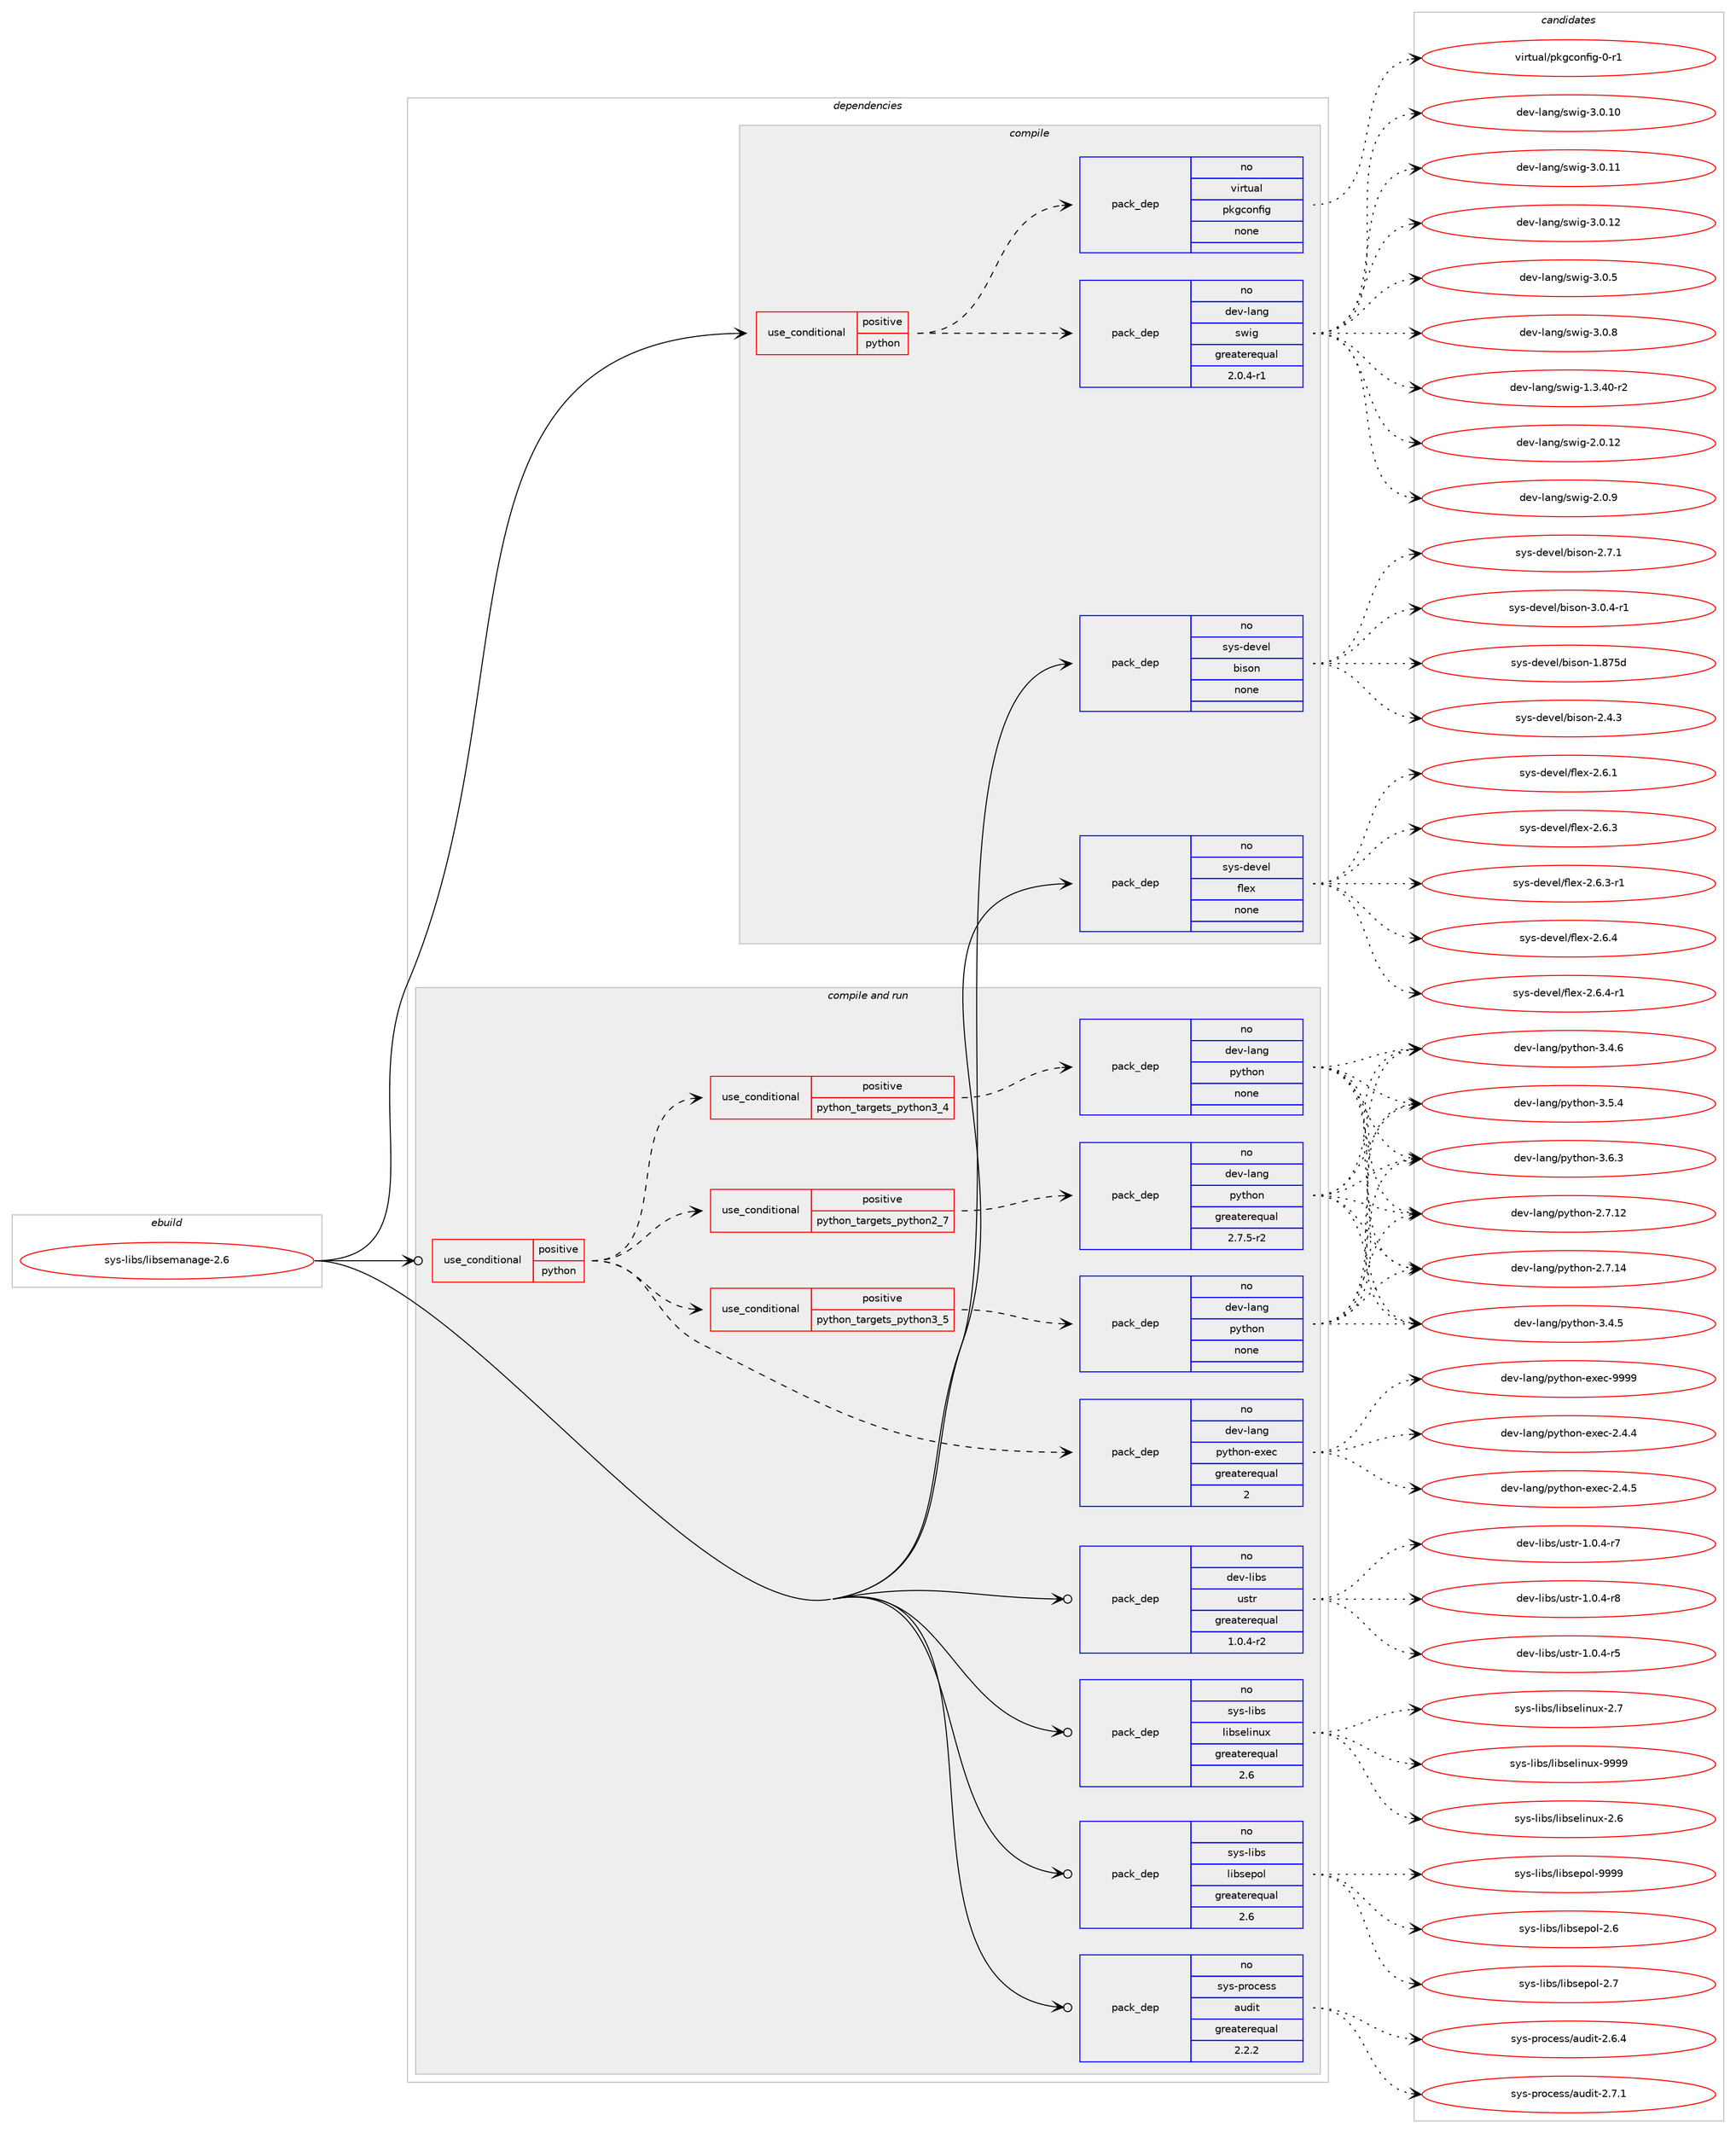 digraph prolog {

# *************
# Graph options
# *************

newrank=true;
concentrate=true;
compound=true;
graph [rankdir=LR,fontname=Helvetica,fontsize=10,ranksep=1.5];#, ranksep=2.5, nodesep=0.2];
edge  [arrowhead=vee];
node  [fontname=Helvetica,fontsize=10];

# **********
# The ebuild
# **********

subgraph cluster_leftcol {
color=gray;
rank=same;
label=<<i>ebuild</i>>;
id [label="sys-libs/libsemanage-2.6", color=red, width=4, href="../sys-libs/libsemanage-2.6.svg"];
}

# ****************
# The dependencies
# ****************

subgraph cluster_midcol {
color=gray;
label=<<i>dependencies</i>>;
subgraph cluster_compile {
fillcolor="#eeeeee";
style=filled;
label=<<i>compile</i>>;
subgraph cond118383 {
dependency495224 [label=<<TABLE BORDER="0" CELLBORDER="1" CELLSPACING="0" CELLPADDING="4"><TR><TD ROWSPAN="3" CELLPADDING="10">use_conditional</TD></TR><TR><TD>positive</TD></TR><TR><TD>python</TD></TR></TABLE>>, shape=none, color=red];
subgraph pack368064 {
dependency495225 [label=<<TABLE BORDER="0" CELLBORDER="1" CELLSPACING="0" CELLPADDING="4" WIDTH="220"><TR><TD ROWSPAN="6" CELLPADDING="30">pack_dep</TD></TR><TR><TD WIDTH="110">no</TD></TR><TR><TD>dev-lang</TD></TR><TR><TD>swig</TD></TR><TR><TD>greaterequal</TD></TR><TR><TD>2.0.4-r1</TD></TR></TABLE>>, shape=none, color=blue];
}
dependency495224:e -> dependency495225:w [weight=20,style="dashed",arrowhead="vee"];
subgraph pack368065 {
dependency495226 [label=<<TABLE BORDER="0" CELLBORDER="1" CELLSPACING="0" CELLPADDING="4" WIDTH="220"><TR><TD ROWSPAN="6" CELLPADDING="30">pack_dep</TD></TR><TR><TD WIDTH="110">no</TD></TR><TR><TD>virtual</TD></TR><TR><TD>pkgconfig</TD></TR><TR><TD>none</TD></TR><TR><TD></TD></TR></TABLE>>, shape=none, color=blue];
}
dependency495224:e -> dependency495226:w [weight=20,style="dashed",arrowhead="vee"];
}
id:e -> dependency495224:w [weight=20,style="solid",arrowhead="vee"];
subgraph pack368066 {
dependency495227 [label=<<TABLE BORDER="0" CELLBORDER="1" CELLSPACING="0" CELLPADDING="4" WIDTH="220"><TR><TD ROWSPAN="6" CELLPADDING="30">pack_dep</TD></TR><TR><TD WIDTH="110">no</TD></TR><TR><TD>sys-devel</TD></TR><TR><TD>bison</TD></TR><TR><TD>none</TD></TR><TR><TD></TD></TR></TABLE>>, shape=none, color=blue];
}
id:e -> dependency495227:w [weight=20,style="solid",arrowhead="vee"];
subgraph pack368067 {
dependency495228 [label=<<TABLE BORDER="0" CELLBORDER="1" CELLSPACING="0" CELLPADDING="4" WIDTH="220"><TR><TD ROWSPAN="6" CELLPADDING="30">pack_dep</TD></TR><TR><TD WIDTH="110">no</TD></TR><TR><TD>sys-devel</TD></TR><TR><TD>flex</TD></TR><TR><TD>none</TD></TR><TR><TD></TD></TR></TABLE>>, shape=none, color=blue];
}
id:e -> dependency495228:w [weight=20,style="solid",arrowhead="vee"];
}
subgraph cluster_compileandrun {
fillcolor="#eeeeee";
style=filled;
label=<<i>compile and run</i>>;
subgraph cond118384 {
dependency495229 [label=<<TABLE BORDER="0" CELLBORDER="1" CELLSPACING="0" CELLPADDING="4"><TR><TD ROWSPAN="3" CELLPADDING="10">use_conditional</TD></TR><TR><TD>positive</TD></TR><TR><TD>python</TD></TR></TABLE>>, shape=none, color=red];
subgraph cond118385 {
dependency495230 [label=<<TABLE BORDER="0" CELLBORDER="1" CELLSPACING="0" CELLPADDING="4"><TR><TD ROWSPAN="3" CELLPADDING="10">use_conditional</TD></TR><TR><TD>positive</TD></TR><TR><TD>python_targets_python2_7</TD></TR></TABLE>>, shape=none, color=red];
subgraph pack368068 {
dependency495231 [label=<<TABLE BORDER="0" CELLBORDER="1" CELLSPACING="0" CELLPADDING="4" WIDTH="220"><TR><TD ROWSPAN="6" CELLPADDING="30">pack_dep</TD></TR><TR><TD WIDTH="110">no</TD></TR><TR><TD>dev-lang</TD></TR><TR><TD>python</TD></TR><TR><TD>greaterequal</TD></TR><TR><TD>2.7.5-r2</TD></TR></TABLE>>, shape=none, color=blue];
}
dependency495230:e -> dependency495231:w [weight=20,style="dashed",arrowhead="vee"];
}
dependency495229:e -> dependency495230:w [weight=20,style="dashed",arrowhead="vee"];
subgraph cond118386 {
dependency495232 [label=<<TABLE BORDER="0" CELLBORDER="1" CELLSPACING="0" CELLPADDING="4"><TR><TD ROWSPAN="3" CELLPADDING="10">use_conditional</TD></TR><TR><TD>positive</TD></TR><TR><TD>python_targets_python3_4</TD></TR></TABLE>>, shape=none, color=red];
subgraph pack368069 {
dependency495233 [label=<<TABLE BORDER="0" CELLBORDER="1" CELLSPACING="0" CELLPADDING="4" WIDTH="220"><TR><TD ROWSPAN="6" CELLPADDING="30">pack_dep</TD></TR><TR><TD WIDTH="110">no</TD></TR><TR><TD>dev-lang</TD></TR><TR><TD>python</TD></TR><TR><TD>none</TD></TR><TR><TD></TD></TR></TABLE>>, shape=none, color=blue];
}
dependency495232:e -> dependency495233:w [weight=20,style="dashed",arrowhead="vee"];
}
dependency495229:e -> dependency495232:w [weight=20,style="dashed",arrowhead="vee"];
subgraph cond118387 {
dependency495234 [label=<<TABLE BORDER="0" CELLBORDER="1" CELLSPACING="0" CELLPADDING="4"><TR><TD ROWSPAN="3" CELLPADDING="10">use_conditional</TD></TR><TR><TD>positive</TD></TR><TR><TD>python_targets_python3_5</TD></TR></TABLE>>, shape=none, color=red];
subgraph pack368070 {
dependency495235 [label=<<TABLE BORDER="0" CELLBORDER="1" CELLSPACING="0" CELLPADDING="4" WIDTH="220"><TR><TD ROWSPAN="6" CELLPADDING="30">pack_dep</TD></TR><TR><TD WIDTH="110">no</TD></TR><TR><TD>dev-lang</TD></TR><TR><TD>python</TD></TR><TR><TD>none</TD></TR><TR><TD></TD></TR></TABLE>>, shape=none, color=blue];
}
dependency495234:e -> dependency495235:w [weight=20,style="dashed",arrowhead="vee"];
}
dependency495229:e -> dependency495234:w [weight=20,style="dashed",arrowhead="vee"];
subgraph pack368071 {
dependency495236 [label=<<TABLE BORDER="0" CELLBORDER="1" CELLSPACING="0" CELLPADDING="4" WIDTH="220"><TR><TD ROWSPAN="6" CELLPADDING="30">pack_dep</TD></TR><TR><TD WIDTH="110">no</TD></TR><TR><TD>dev-lang</TD></TR><TR><TD>python-exec</TD></TR><TR><TD>greaterequal</TD></TR><TR><TD>2</TD></TR></TABLE>>, shape=none, color=blue];
}
dependency495229:e -> dependency495236:w [weight=20,style="dashed",arrowhead="vee"];
}
id:e -> dependency495229:w [weight=20,style="solid",arrowhead="odotvee"];
subgraph pack368072 {
dependency495237 [label=<<TABLE BORDER="0" CELLBORDER="1" CELLSPACING="0" CELLPADDING="4" WIDTH="220"><TR><TD ROWSPAN="6" CELLPADDING="30">pack_dep</TD></TR><TR><TD WIDTH="110">no</TD></TR><TR><TD>dev-libs</TD></TR><TR><TD>ustr</TD></TR><TR><TD>greaterequal</TD></TR><TR><TD>1.0.4-r2</TD></TR></TABLE>>, shape=none, color=blue];
}
id:e -> dependency495237:w [weight=20,style="solid",arrowhead="odotvee"];
subgraph pack368073 {
dependency495238 [label=<<TABLE BORDER="0" CELLBORDER="1" CELLSPACING="0" CELLPADDING="4" WIDTH="220"><TR><TD ROWSPAN="6" CELLPADDING="30">pack_dep</TD></TR><TR><TD WIDTH="110">no</TD></TR><TR><TD>sys-libs</TD></TR><TR><TD>libselinux</TD></TR><TR><TD>greaterequal</TD></TR><TR><TD>2.6</TD></TR></TABLE>>, shape=none, color=blue];
}
id:e -> dependency495238:w [weight=20,style="solid",arrowhead="odotvee"];
subgraph pack368074 {
dependency495239 [label=<<TABLE BORDER="0" CELLBORDER="1" CELLSPACING="0" CELLPADDING="4" WIDTH="220"><TR><TD ROWSPAN="6" CELLPADDING="30">pack_dep</TD></TR><TR><TD WIDTH="110">no</TD></TR><TR><TD>sys-libs</TD></TR><TR><TD>libsepol</TD></TR><TR><TD>greaterequal</TD></TR><TR><TD>2.6</TD></TR></TABLE>>, shape=none, color=blue];
}
id:e -> dependency495239:w [weight=20,style="solid",arrowhead="odotvee"];
subgraph pack368075 {
dependency495240 [label=<<TABLE BORDER="0" CELLBORDER="1" CELLSPACING="0" CELLPADDING="4" WIDTH="220"><TR><TD ROWSPAN="6" CELLPADDING="30">pack_dep</TD></TR><TR><TD WIDTH="110">no</TD></TR><TR><TD>sys-process</TD></TR><TR><TD>audit</TD></TR><TR><TD>greaterequal</TD></TR><TR><TD>2.2.2</TD></TR></TABLE>>, shape=none, color=blue];
}
id:e -> dependency495240:w [weight=20,style="solid",arrowhead="odotvee"];
}
subgraph cluster_run {
fillcolor="#eeeeee";
style=filled;
label=<<i>run</i>>;
}
}

# **************
# The candidates
# **************

subgraph cluster_choices {
rank=same;
color=gray;
label=<<i>candidates</i>>;

subgraph choice368064 {
color=black;
nodesep=1;
choice100101118451089711010347115119105103454946514652484511450 [label="dev-lang/swig-1.3.40-r2", color=red, width=4,href="../dev-lang/swig-1.3.40-r2.svg"];
choice10010111845108971101034711511910510345504648464950 [label="dev-lang/swig-2.0.12", color=red, width=4,href="../dev-lang/swig-2.0.12.svg"];
choice100101118451089711010347115119105103455046484657 [label="dev-lang/swig-2.0.9", color=red, width=4,href="../dev-lang/swig-2.0.9.svg"];
choice10010111845108971101034711511910510345514648464948 [label="dev-lang/swig-3.0.10", color=red, width=4,href="../dev-lang/swig-3.0.10.svg"];
choice10010111845108971101034711511910510345514648464949 [label="dev-lang/swig-3.0.11", color=red, width=4,href="../dev-lang/swig-3.0.11.svg"];
choice10010111845108971101034711511910510345514648464950 [label="dev-lang/swig-3.0.12", color=red, width=4,href="../dev-lang/swig-3.0.12.svg"];
choice100101118451089711010347115119105103455146484653 [label="dev-lang/swig-3.0.5", color=red, width=4,href="../dev-lang/swig-3.0.5.svg"];
choice100101118451089711010347115119105103455146484656 [label="dev-lang/swig-3.0.8", color=red, width=4,href="../dev-lang/swig-3.0.8.svg"];
dependency495225:e -> choice100101118451089711010347115119105103454946514652484511450:w [style=dotted,weight="100"];
dependency495225:e -> choice10010111845108971101034711511910510345504648464950:w [style=dotted,weight="100"];
dependency495225:e -> choice100101118451089711010347115119105103455046484657:w [style=dotted,weight="100"];
dependency495225:e -> choice10010111845108971101034711511910510345514648464948:w [style=dotted,weight="100"];
dependency495225:e -> choice10010111845108971101034711511910510345514648464949:w [style=dotted,weight="100"];
dependency495225:e -> choice10010111845108971101034711511910510345514648464950:w [style=dotted,weight="100"];
dependency495225:e -> choice100101118451089711010347115119105103455146484653:w [style=dotted,weight="100"];
dependency495225:e -> choice100101118451089711010347115119105103455146484656:w [style=dotted,weight="100"];
}
subgraph choice368065 {
color=black;
nodesep=1;
choice11810511411611797108471121071039911111010210510345484511449 [label="virtual/pkgconfig-0-r1", color=red, width=4,href="../virtual/pkgconfig-0-r1.svg"];
dependency495226:e -> choice11810511411611797108471121071039911111010210510345484511449:w [style=dotted,weight="100"];
}
subgraph choice368066 {
color=black;
nodesep=1;
choice115121115451001011181011084798105115111110454946565553100 [label="sys-devel/bison-1.875d", color=red, width=4,href="../sys-devel/bison-1.875d.svg"];
choice115121115451001011181011084798105115111110455046524651 [label="sys-devel/bison-2.4.3", color=red, width=4,href="../sys-devel/bison-2.4.3.svg"];
choice115121115451001011181011084798105115111110455046554649 [label="sys-devel/bison-2.7.1", color=red, width=4,href="../sys-devel/bison-2.7.1.svg"];
choice1151211154510010111810110847981051151111104551464846524511449 [label="sys-devel/bison-3.0.4-r1", color=red, width=4,href="../sys-devel/bison-3.0.4-r1.svg"];
dependency495227:e -> choice115121115451001011181011084798105115111110454946565553100:w [style=dotted,weight="100"];
dependency495227:e -> choice115121115451001011181011084798105115111110455046524651:w [style=dotted,weight="100"];
dependency495227:e -> choice115121115451001011181011084798105115111110455046554649:w [style=dotted,weight="100"];
dependency495227:e -> choice1151211154510010111810110847981051151111104551464846524511449:w [style=dotted,weight="100"];
}
subgraph choice368067 {
color=black;
nodesep=1;
choice1151211154510010111810110847102108101120455046544649 [label="sys-devel/flex-2.6.1", color=red, width=4,href="../sys-devel/flex-2.6.1.svg"];
choice1151211154510010111810110847102108101120455046544651 [label="sys-devel/flex-2.6.3", color=red, width=4,href="../sys-devel/flex-2.6.3.svg"];
choice11512111545100101118101108471021081011204550465446514511449 [label="sys-devel/flex-2.6.3-r1", color=red, width=4,href="../sys-devel/flex-2.6.3-r1.svg"];
choice1151211154510010111810110847102108101120455046544652 [label="sys-devel/flex-2.6.4", color=red, width=4,href="../sys-devel/flex-2.6.4.svg"];
choice11512111545100101118101108471021081011204550465446524511449 [label="sys-devel/flex-2.6.4-r1", color=red, width=4,href="../sys-devel/flex-2.6.4-r1.svg"];
dependency495228:e -> choice1151211154510010111810110847102108101120455046544649:w [style=dotted,weight="100"];
dependency495228:e -> choice1151211154510010111810110847102108101120455046544651:w [style=dotted,weight="100"];
dependency495228:e -> choice11512111545100101118101108471021081011204550465446514511449:w [style=dotted,weight="100"];
dependency495228:e -> choice1151211154510010111810110847102108101120455046544652:w [style=dotted,weight="100"];
dependency495228:e -> choice11512111545100101118101108471021081011204550465446524511449:w [style=dotted,weight="100"];
}
subgraph choice368068 {
color=black;
nodesep=1;
choice10010111845108971101034711212111610411111045504655464950 [label="dev-lang/python-2.7.12", color=red, width=4,href="../dev-lang/python-2.7.12.svg"];
choice10010111845108971101034711212111610411111045504655464952 [label="dev-lang/python-2.7.14", color=red, width=4,href="../dev-lang/python-2.7.14.svg"];
choice100101118451089711010347112121116104111110455146524653 [label="dev-lang/python-3.4.5", color=red, width=4,href="../dev-lang/python-3.4.5.svg"];
choice100101118451089711010347112121116104111110455146524654 [label="dev-lang/python-3.4.6", color=red, width=4,href="../dev-lang/python-3.4.6.svg"];
choice100101118451089711010347112121116104111110455146534652 [label="dev-lang/python-3.5.4", color=red, width=4,href="../dev-lang/python-3.5.4.svg"];
choice100101118451089711010347112121116104111110455146544651 [label="dev-lang/python-3.6.3", color=red, width=4,href="../dev-lang/python-3.6.3.svg"];
dependency495231:e -> choice10010111845108971101034711212111610411111045504655464950:w [style=dotted,weight="100"];
dependency495231:e -> choice10010111845108971101034711212111610411111045504655464952:w [style=dotted,weight="100"];
dependency495231:e -> choice100101118451089711010347112121116104111110455146524653:w [style=dotted,weight="100"];
dependency495231:e -> choice100101118451089711010347112121116104111110455146524654:w [style=dotted,weight="100"];
dependency495231:e -> choice100101118451089711010347112121116104111110455146534652:w [style=dotted,weight="100"];
dependency495231:e -> choice100101118451089711010347112121116104111110455146544651:w [style=dotted,weight="100"];
}
subgraph choice368069 {
color=black;
nodesep=1;
choice10010111845108971101034711212111610411111045504655464950 [label="dev-lang/python-2.7.12", color=red, width=4,href="../dev-lang/python-2.7.12.svg"];
choice10010111845108971101034711212111610411111045504655464952 [label="dev-lang/python-2.7.14", color=red, width=4,href="../dev-lang/python-2.7.14.svg"];
choice100101118451089711010347112121116104111110455146524653 [label="dev-lang/python-3.4.5", color=red, width=4,href="../dev-lang/python-3.4.5.svg"];
choice100101118451089711010347112121116104111110455146524654 [label="dev-lang/python-3.4.6", color=red, width=4,href="../dev-lang/python-3.4.6.svg"];
choice100101118451089711010347112121116104111110455146534652 [label="dev-lang/python-3.5.4", color=red, width=4,href="../dev-lang/python-3.5.4.svg"];
choice100101118451089711010347112121116104111110455146544651 [label="dev-lang/python-3.6.3", color=red, width=4,href="../dev-lang/python-3.6.3.svg"];
dependency495233:e -> choice10010111845108971101034711212111610411111045504655464950:w [style=dotted,weight="100"];
dependency495233:e -> choice10010111845108971101034711212111610411111045504655464952:w [style=dotted,weight="100"];
dependency495233:e -> choice100101118451089711010347112121116104111110455146524653:w [style=dotted,weight="100"];
dependency495233:e -> choice100101118451089711010347112121116104111110455146524654:w [style=dotted,weight="100"];
dependency495233:e -> choice100101118451089711010347112121116104111110455146534652:w [style=dotted,weight="100"];
dependency495233:e -> choice100101118451089711010347112121116104111110455146544651:w [style=dotted,weight="100"];
}
subgraph choice368070 {
color=black;
nodesep=1;
choice10010111845108971101034711212111610411111045504655464950 [label="dev-lang/python-2.7.12", color=red, width=4,href="../dev-lang/python-2.7.12.svg"];
choice10010111845108971101034711212111610411111045504655464952 [label="dev-lang/python-2.7.14", color=red, width=4,href="../dev-lang/python-2.7.14.svg"];
choice100101118451089711010347112121116104111110455146524653 [label="dev-lang/python-3.4.5", color=red, width=4,href="../dev-lang/python-3.4.5.svg"];
choice100101118451089711010347112121116104111110455146524654 [label="dev-lang/python-3.4.6", color=red, width=4,href="../dev-lang/python-3.4.6.svg"];
choice100101118451089711010347112121116104111110455146534652 [label="dev-lang/python-3.5.4", color=red, width=4,href="../dev-lang/python-3.5.4.svg"];
choice100101118451089711010347112121116104111110455146544651 [label="dev-lang/python-3.6.3", color=red, width=4,href="../dev-lang/python-3.6.3.svg"];
dependency495235:e -> choice10010111845108971101034711212111610411111045504655464950:w [style=dotted,weight="100"];
dependency495235:e -> choice10010111845108971101034711212111610411111045504655464952:w [style=dotted,weight="100"];
dependency495235:e -> choice100101118451089711010347112121116104111110455146524653:w [style=dotted,weight="100"];
dependency495235:e -> choice100101118451089711010347112121116104111110455146524654:w [style=dotted,weight="100"];
dependency495235:e -> choice100101118451089711010347112121116104111110455146534652:w [style=dotted,weight="100"];
dependency495235:e -> choice100101118451089711010347112121116104111110455146544651:w [style=dotted,weight="100"];
}
subgraph choice368071 {
color=black;
nodesep=1;
choice1001011184510897110103471121211161041111104510112010199455046524652 [label="dev-lang/python-exec-2.4.4", color=red, width=4,href="../dev-lang/python-exec-2.4.4.svg"];
choice1001011184510897110103471121211161041111104510112010199455046524653 [label="dev-lang/python-exec-2.4.5", color=red, width=4,href="../dev-lang/python-exec-2.4.5.svg"];
choice10010111845108971101034711212111610411111045101120101994557575757 [label="dev-lang/python-exec-9999", color=red, width=4,href="../dev-lang/python-exec-9999.svg"];
dependency495236:e -> choice1001011184510897110103471121211161041111104510112010199455046524652:w [style=dotted,weight="100"];
dependency495236:e -> choice1001011184510897110103471121211161041111104510112010199455046524653:w [style=dotted,weight="100"];
dependency495236:e -> choice10010111845108971101034711212111610411111045101120101994557575757:w [style=dotted,weight="100"];
}
subgraph choice368072 {
color=black;
nodesep=1;
choice1001011184510810598115471171151161144549464846524511453 [label="dev-libs/ustr-1.0.4-r5", color=red, width=4,href="../dev-libs/ustr-1.0.4-r5.svg"];
choice1001011184510810598115471171151161144549464846524511455 [label="dev-libs/ustr-1.0.4-r7", color=red, width=4,href="../dev-libs/ustr-1.0.4-r7.svg"];
choice1001011184510810598115471171151161144549464846524511456 [label="dev-libs/ustr-1.0.4-r8", color=red, width=4,href="../dev-libs/ustr-1.0.4-r8.svg"];
dependency495237:e -> choice1001011184510810598115471171151161144549464846524511453:w [style=dotted,weight="100"];
dependency495237:e -> choice1001011184510810598115471171151161144549464846524511455:w [style=dotted,weight="100"];
dependency495237:e -> choice1001011184510810598115471171151161144549464846524511456:w [style=dotted,weight="100"];
}
subgraph choice368073 {
color=black;
nodesep=1;
choice1151211154510810598115471081059811510110810511011712045504654 [label="sys-libs/libselinux-2.6", color=red, width=4,href="../sys-libs/libselinux-2.6.svg"];
choice1151211154510810598115471081059811510110810511011712045504655 [label="sys-libs/libselinux-2.7", color=red, width=4,href="../sys-libs/libselinux-2.7.svg"];
choice115121115451081059811547108105981151011081051101171204557575757 [label="sys-libs/libselinux-9999", color=red, width=4,href="../sys-libs/libselinux-9999.svg"];
dependency495238:e -> choice1151211154510810598115471081059811510110810511011712045504654:w [style=dotted,weight="100"];
dependency495238:e -> choice1151211154510810598115471081059811510110810511011712045504655:w [style=dotted,weight="100"];
dependency495238:e -> choice115121115451081059811547108105981151011081051101171204557575757:w [style=dotted,weight="100"];
}
subgraph choice368074 {
color=black;
nodesep=1;
choice1151211154510810598115471081059811510111211110845504654 [label="sys-libs/libsepol-2.6", color=red, width=4,href="../sys-libs/libsepol-2.6.svg"];
choice1151211154510810598115471081059811510111211110845504655 [label="sys-libs/libsepol-2.7", color=red, width=4,href="../sys-libs/libsepol-2.7.svg"];
choice115121115451081059811547108105981151011121111084557575757 [label="sys-libs/libsepol-9999", color=red, width=4,href="../sys-libs/libsepol-9999.svg"];
dependency495239:e -> choice1151211154510810598115471081059811510111211110845504654:w [style=dotted,weight="100"];
dependency495239:e -> choice1151211154510810598115471081059811510111211110845504655:w [style=dotted,weight="100"];
dependency495239:e -> choice115121115451081059811547108105981151011121111084557575757:w [style=dotted,weight="100"];
}
subgraph choice368075 {
color=black;
nodesep=1;
choice11512111545112114111991011151154797117100105116455046544652 [label="sys-process/audit-2.6.4", color=red, width=4,href="../sys-process/audit-2.6.4.svg"];
choice11512111545112114111991011151154797117100105116455046554649 [label="sys-process/audit-2.7.1", color=red, width=4,href="../sys-process/audit-2.7.1.svg"];
dependency495240:e -> choice11512111545112114111991011151154797117100105116455046544652:w [style=dotted,weight="100"];
dependency495240:e -> choice11512111545112114111991011151154797117100105116455046554649:w [style=dotted,weight="100"];
}
}

}
